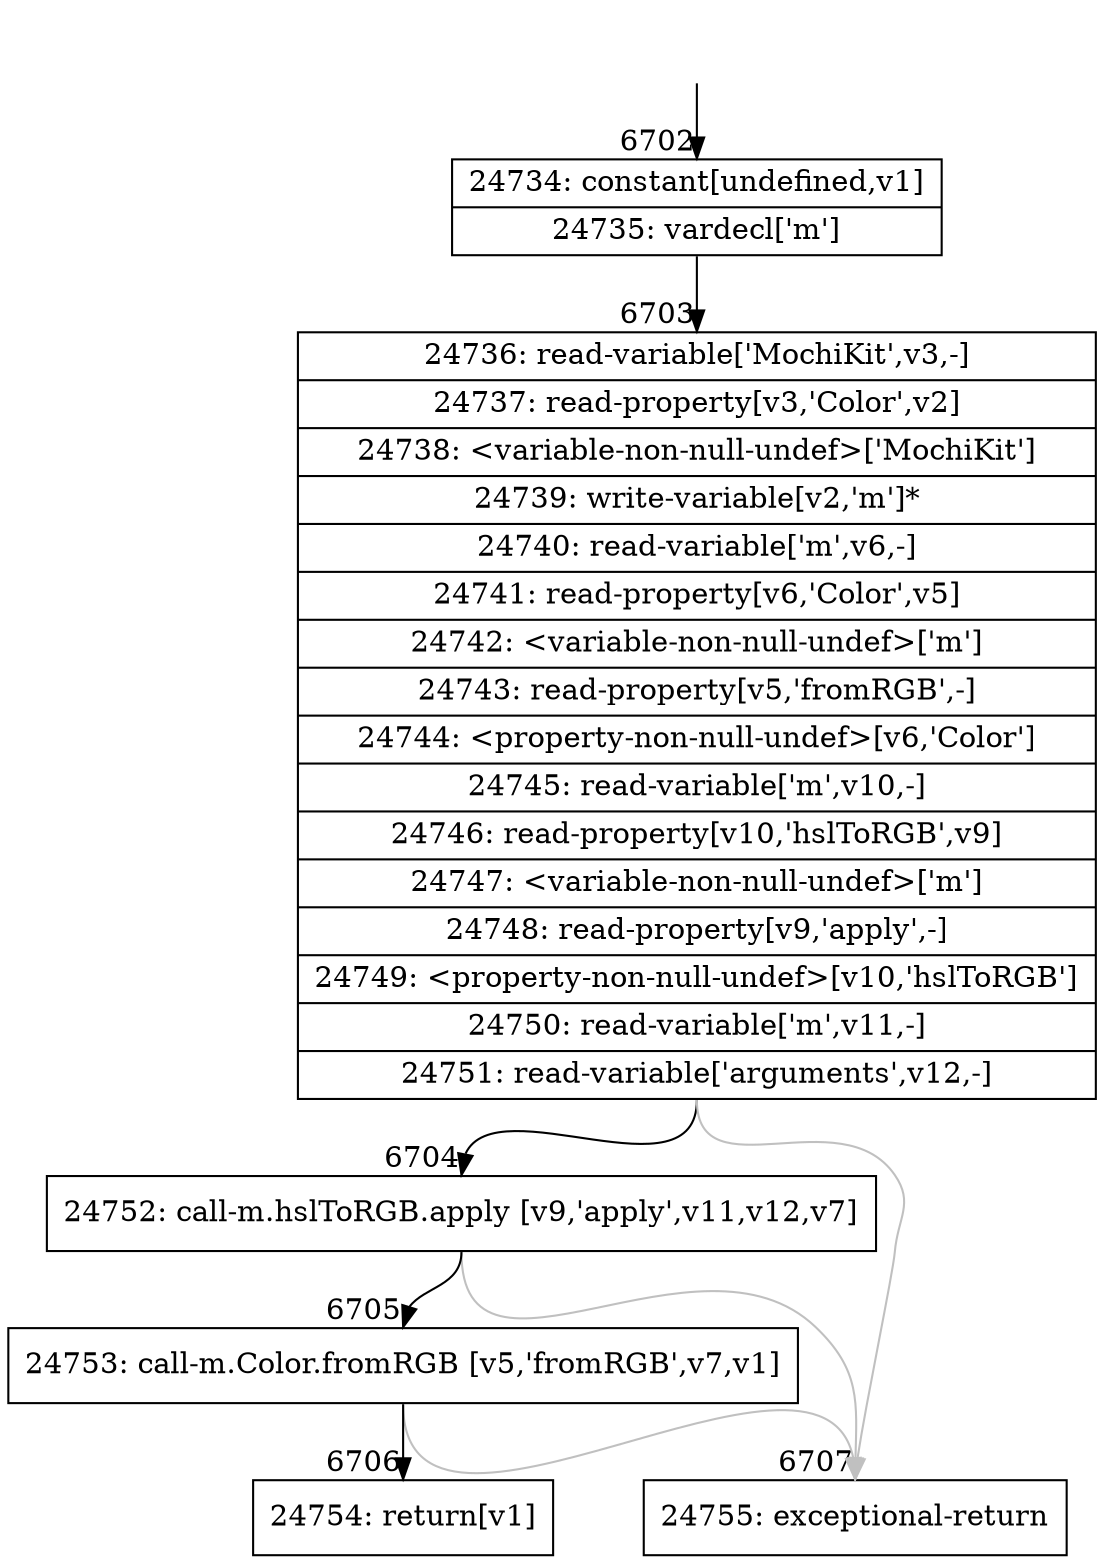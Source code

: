 digraph {
rankdir="TD"
BB_entry453[shape=none,label=""];
BB_entry453 -> BB6702 [tailport=s, headport=n, headlabel="    6702"]
BB6702 [shape=record label="{24734: constant[undefined,v1]|24735: vardecl['m']}" ] 
BB6702 -> BB6703 [tailport=s, headport=n, headlabel="      6703"]
BB6703 [shape=record label="{24736: read-variable['MochiKit',v3,-]|24737: read-property[v3,'Color',v2]|24738: \<variable-non-null-undef\>['MochiKit']|24739: write-variable[v2,'m']*|24740: read-variable['m',v6,-]|24741: read-property[v6,'Color',v5]|24742: \<variable-non-null-undef\>['m']|24743: read-property[v5,'fromRGB',-]|24744: \<property-non-null-undef\>[v6,'Color']|24745: read-variable['m',v10,-]|24746: read-property[v10,'hslToRGB',v9]|24747: \<variable-non-null-undef\>['m']|24748: read-property[v9,'apply',-]|24749: \<property-non-null-undef\>[v10,'hslToRGB']|24750: read-variable['m',v11,-]|24751: read-variable['arguments',v12,-]}" ] 
BB6703 -> BB6704 [tailport=s, headport=n, headlabel="      6704"]
BB6703 -> BB6707 [tailport=s, headport=n, color=gray, headlabel="      6707"]
BB6704 [shape=record label="{24752: call-m.hslToRGB.apply [v9,'apply',v11,v12,v7]}" ] 
BB6704 -> BB6705 [tailport=s, headport=n, headlabel="      6705"]
BB6704 -> BB6707 [tailport=s, headport=n, color=gray]
BB6705 [shape=record label="{24753: call-m.Color.fromRGB [v5,'fromRGB',v7,v1]}" ] 
BB6705 -> BB6706 [tailport=s, headport=n, headlabel="      6706"]
BB6705 -> BB6707 [tailport=s, headport=n, color=gray]
BB6706 [shape=record label="{24754: return[v1]}" ] 
BB6707 [shape=record label="{24755: exceptional-return}" ] 
//#$~ 4729
}
